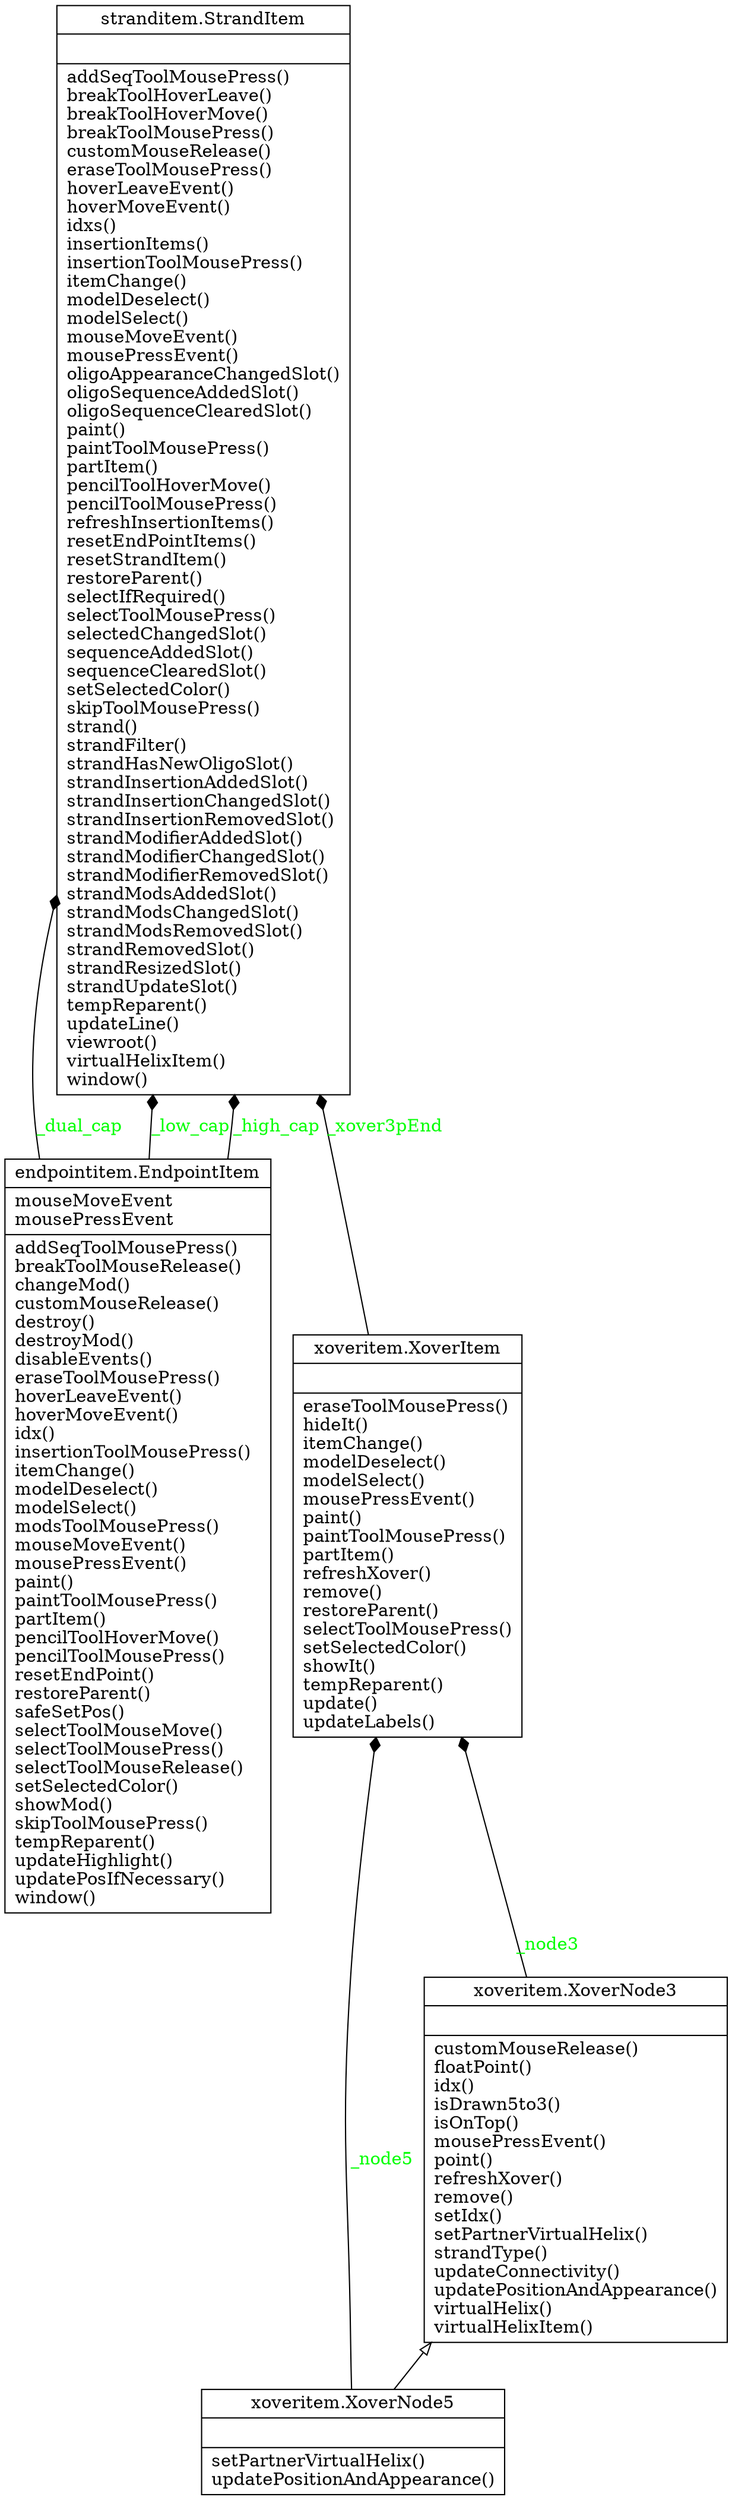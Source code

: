 digraph "StrandItem" {
charset="utf-8"
rankdir=BT
"0" [label="{endpointitem.EndpointItem|mouseMoveEvent\lmousePressEvent\l|addSeqToolMousePress()\lbreakToolMouseRelease()\lchangeMod()\lcustomMouseRelease()\ldestroy()\ldestroyMod()\ldisableEvents()\leraseToolMousePress()\lhoverLeaveEvent()\lhoverMoveEvent()\lidx()\linsertionToolMousePress()\litemChange()\lmodelDeselect()\lmodelSelect()\lmodsToolMousePress()\lmouseMoveEvent()\lmousePressEvent()\lpaint()\lpaintToolMousePress()\lpartItem()\lpencilToolHoverMove()\lpencilToolMousePress()\lresetEndPoint()\lrestoreParent()\lsafeSetPos()\lselectToolMouseMove()\lselectToolMousePress()\lselectToolMouseRelease()\lsetSelectedColor()\lshowMod()\lskipToolMousePress()\ltempReparent()\lupdateHighlight()\lupdatePosIfNecessary()\lwindow()\l}", shape="record"];
"1" [label="{stranditem.StrandItem|\l|addSeqToolMousePress()\lbreakToolHoverLeave()\lbreakToolHoverMove()\lbreakToolMousePress()\lcustomMouseRelease()\leraseToolMousePress()\lhoverLeaveEvent()\lhoverMoveEvent()\lidxs()\linsertionItems()\linsertionToolMousePress()\litemChange()\lmodelDeselect()\lmodelSelect()\lmouseMoveEvent()\lmousePressEvent()\loligoAppearanceChangedSlot()\loligoSequenceAddedSlot()\loligoSequenceClearedSlot()\lpaint()\lpaintToolMousePress()\lpartItem()\lpencilToolHoverMove()\lpencilToolMousePress()\lrefreshInsertionItems()\lresetEndPointItems()\lresetStrandItem()\lrestoreParent()\lselectIfRequired()\lselectToolMousePress()\lselectedChangedSlot()\lsequenceAddedSlot()\lsequenceClearedSlot()\lsetSelectedColor()\lskipToolMousePress()\lstrand()\lstrandFilter()\lstrandHasNewOligoSlot()\lstrandInsertionAddedSlot()\lstrandInsertionChangedSlot()\lstrandInsertionRemovedSlot()\lstrandModifierAddedSlot()\lstrandModifierChangedSlot()\lstrandModifierRemovedSlot()\lstrandModsAddedSlot()\lstrandModsChangedSlot()\lstrandModsRemovedSlot()\lstrandRemovedSlot()\lstrandResizedSlot()\lstrandUpdateSlot()\ltempReparent()\lupdateLine()\lviewroot()\lvirtualHelixItem()\lwindow()\l}", shape="record"];
"2" [label="{xoveritem.XoverItem|\l|eraseToolMousePress()\lhideIt()\litemChange()\lmodelDeselect()\lmodelSelect()\lmousePressEvent()\lpaint()\lpaintToolMousePress()\lpartItem()\lrefreshXover()\lremove()\lrestoreParent()\lselectToolMousePress()\lsetSelectedColor()\lshowIt()\ltempReparent()\lupdate()\lupdateLabels()\l}", shape="record"];
"3" [label="{xoveritem.XoverNode3|\l|customMouseRelease()\lfloatPoint()\lidx()\lisDrawn5to3()\lisOnTop()\lmousePressEvent()\lpoint()\lrefreshXover()\lremove()\lsetIdx()\lsetPartnerVirtualHelix()\lstrandType()\lupdateConnectivity()\lupdatePositionAndAppearance()\lvirtualHelix()\lvirtualHelixItem()\l}", shape="record"];
"4" [label="{xoveritem.XoverNode5|\l|setPartnerVirtualHelix()\lupdatePositionAndAppearance()\l}", shape="record"];
"4" -> "3" [arrowhead="empty", arrowtail="none"];
"0" -> "1" [arrowhead="diamond", arrowtail="none", fontcolor="green", label="_dual_cap", style="solid"];
"0" -> "1" [arrowhead="diamond", arrowtail="none", fontcolor="green", label="_low_cap", style="solid"];
"0" -> "1" [arrowhead="diamond", arrowtail="none", fontcolor="green", label="_high_cap", style="solid"];
"2" -> "1" [arrowhead="diamond", arrowtail="none", fontcolor="green", label="_xover3pEnd", style="solid"];
"3" -> "2" [arrowhead="diamond", arrowtail="none", fontcolor="green", label="_node3", style="solid"];
"4" -> "2" [arrowhead="diamond", arrowtail="none", fontcolor="green", label="_node5", style="solid"];
}
